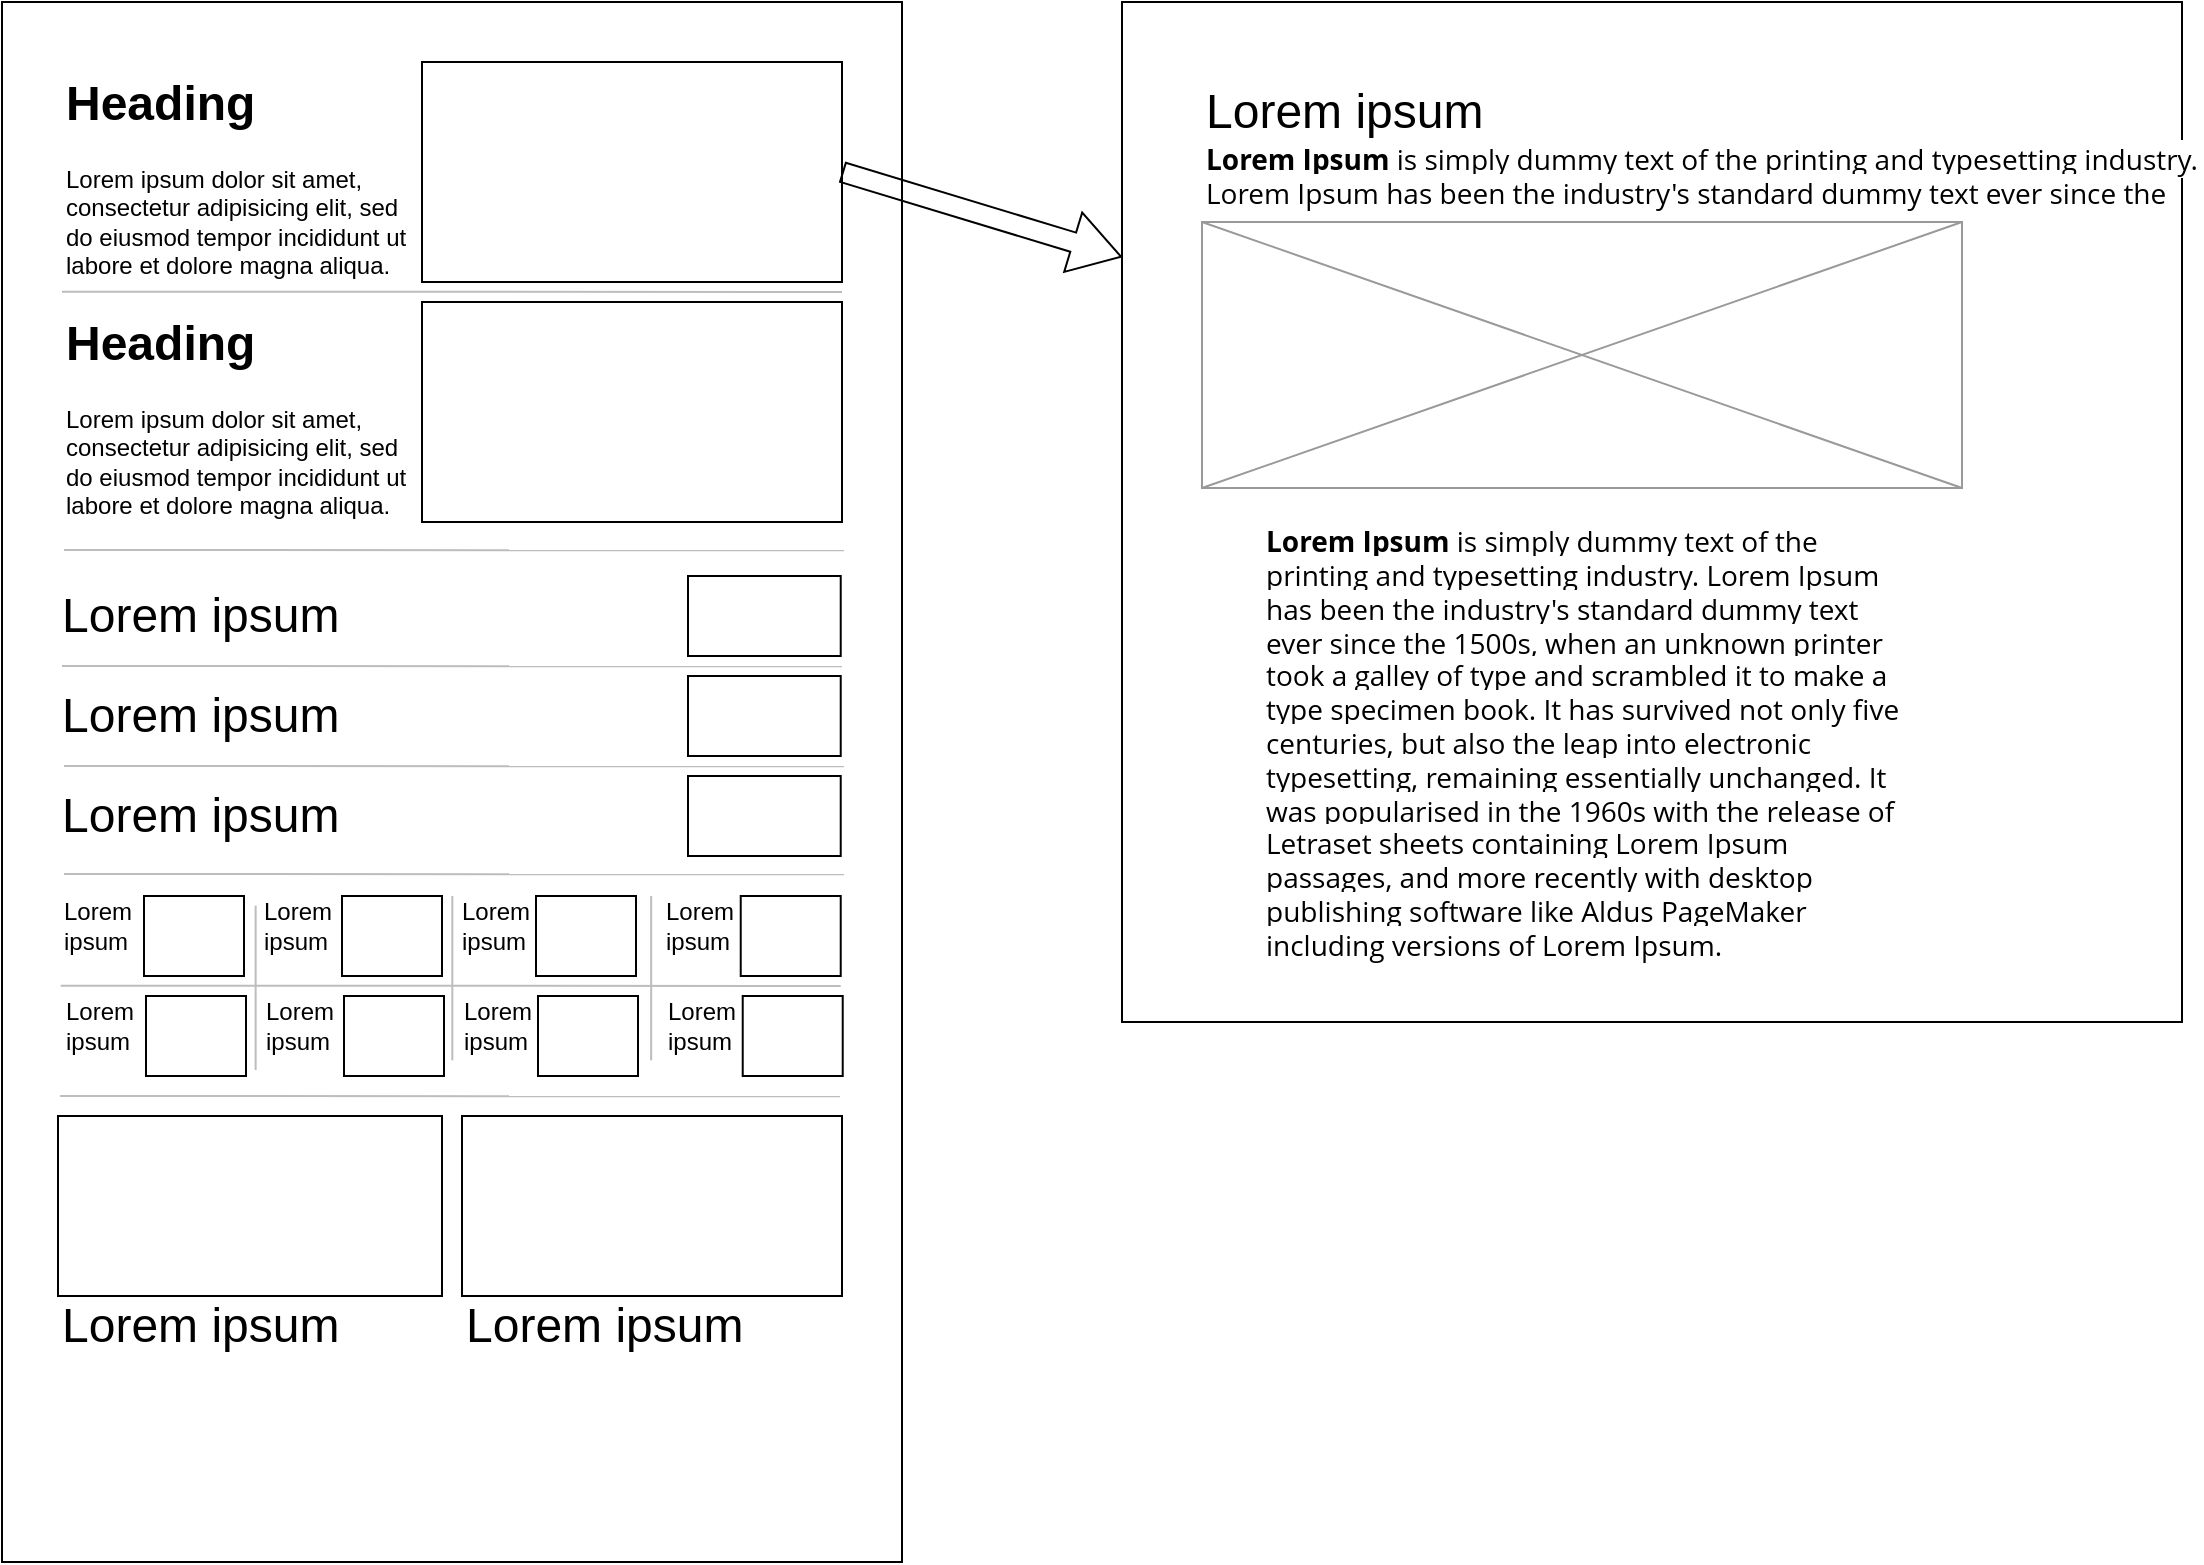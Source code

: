 <mxfile version="27.0.6">
  <diagram name="Sivu-1" id="R_JfShegx6467Z5t7qbP">
    <mxGraphModel dx="1246" dy="1345" grid="1" gridSize="10" guides="1" tooltips="1" connect="1" arrows="1" fold="1" page="0" pageScale="1" pageWidth="850" pageHeight="1100" math="0" shadow="0">
      <root>
        <mxCell id="0" />
        <mxCell id="1" parent="0" />
        <mxCell id="hAxypo4oCh0n1vUcBeg1-1" value="" style="rounded=0;whiteSpace=wrap;html=1;" vertex="1" parent="1">
          <mxGeometry y="-40" width="450" height="780" as="geometry" />
        </mxCell>
        <mxCell id="hAxypo4oCh0n1vUcBeg1-2" value="&lt;h1 style=&quot;margin-top: 0px;&quot;&gt;Heading&lt;/h1&gt;&lt;p&gt;Lorem ipsum dolor sit amet, consectetur adipisicing elit, sed do eiusmod tempor incididunt ut labore et dolore magna aliqua.&lt;/p&gt;" style="text;html=1;whiteSpace=wrap;overflow=hidden;rounded=0;" vertex="1" parent="1">
          <mxGeometry x="30" y="-10" width="180" height="120" as="geometry" />
        </mxCell>
        <mxCell id="hAxypo4oCh0n1vUcBeg1-3" value="" style="rounded=0;whiteSpace=wrap;html=1;" vertex="1" parent="1">
          <mxGeometry x="210" y="-10" width="210" height="110" as="geometry" />
        </mxCell>
        <mxCell id="hAxypo4oCh0n1vUcBeg1-4" value="" style="rounded=0;whiteSpace=wrap;html=1;" vertex="1" parent="1">
          <mxGeometry x="343" y="247" width="76.36" height="40" as="geometry" />
        </mxCell>
        <mxCell id="hAxypo4oCh0n1vUcBeg1-5" value="" style="rounded=0;whiteSpace=wrap;html=1;" vertex="1" parent="1">
          <mxGeometry x="343" y="297" width="76.36" height="40" as="geometry" />
        </mxCell>
        <mxCell id="hAxypo4oCh0n1vUcBeg1-6" value="" style="rounded=0;whiteSpace=wrap;html=1;" vertex="1" parent="1">
          <mxGeometry x="343" y="347" width="76.36" height="40" as="geometry" />
        </mxCell>
        <mxCell id="hAxypo4oCh0n1vUcBeg1-7" value="" style="rounded=0;whiteSpace=wrap;html=1;" vertex="1" parent="1">
          <mxGeometry x="71" y="407" width="50" height="40" as="geometry" />
        </mxCell>
        <mxCell id="hAxypo4oCh0n1vUcBeg1-8" value="" style="rounded=0;whiteSpace=wrap;html=1;" vertex="1" parent="1">
          <mxGeometry x="170" y="407" width="50" height="40" as="geometry" />
        </mxCell>
        <mxCell id="hAxypo4oCh0n1vUcBeg1-9" value="" style="rounded=0;whiteSpace=wrap;html=1;" vertex="1" parent="1">
          <mxGeometry x="267" y="407" width="50" height="40" as="geometry" />
        </mxCell>
        <mxCell id="hAxypo4oCh0n1vUcBeg1-10" value="" style="rounded=0;whiteSpace=wrap;html=1;" vertex="1" parent="1">
          <mxGeometry x="369.36" y="407" width="50" height="40" as="geometry" />
        </mxCell>
        <mxCell id="hAxypo4oCh0n1vUcBeg1-11" value="&lt;font style=&quot;font-size: 24px;&quot;&gt;Lorem ipsum&lt;/font&gt;" style="text;html=1;align=left;verticalAlign=middle;whiteSpace=wrap;rounded=0;" vertex="1" parent="1">
          <mxGeometry x="28" y="252" width="220" height="30" as="geometry" />
        </mxCell>
        <mxCell id="hAxypo4oCh0n1vUcBeg1-12" value="&lt;font style=&quot;font-size: 24px;&quot;&gt;Lorem ipsum&lt;/font&gt;" style="text;html=1;align=left;verticalAlign=middle;whiteSpace=wrap;rounded=0;" vertex="1" parent="1">
          <mxGeometry x="28" y="302" width="220" height="30" as="geometry" />
        </mxCell>
        <mxCell id="hAxypo4oCh0n1vUcBeg1-13" value="&lt;font style=&quot;font-size: 24px;&quot;&gt;Lorem ipsum&lt;/font&gt;" style="text;html=1;align=left;verticalAlign=middle;whiteSpace=wrap;rounded=0;" vertex="1" parent="1">
          <mxGeometry x="28" y="352" width="220" height="30" as="geometry" />
        </mxCell>
        <mxCell id="hAxypo4oCh0n1vUcBeg1-14" value="&lt;font&gt;Lorem ipsum&lt;/font&gt;" style="text;html=1;align=left;verticalAlign=middle;whiteSpace=wrap;rounded=0;fontSize=12;" vertex="1" parent="1">
          <mxGeometry x="29" y="407" width="52" height="30" as="geometry" />
        </mxCell>
        <mxCell id="hAxypo4oCh0n1vUcBeg1-15" value="&lt;font&gt;Lorem ipsum&lt;/font&gt;" style="text;html=1;align=left;verticalAlign=middle;whiteSpace=wrap;rounded=0;fontSize=12;" vertex="1" parent="1">
          <mxGeometry x="129" y="407" width="42" height="30" as="geometry" />
        </mxCell>
        <mxCell id="hAxypo4oCh0n1vUcBeg1-16" value="&lt;font&gt;Lorem ipsum&lt;/font&gt;" style="text;html=1;align=left;verticalAlign=middle;whiteSpace=wrap;rounded=0;fontSize=12;" vertex="1" parent="1">
          <mxGeometry x="228" y="407" width="34" height="30" as="geometry" />
        </mxCell>
        <mxCell id="hAxypo4oCh0n1vUcBeg1-17" value="&lt;font&gt;Lorem ipsum&lt;/font&gt;" style="text;html=1;align=left;verticalAlign=middle;whiteSpace=wrap;rounded=0;fontSize=12;" vertex="1" parent="1">
          <mxGeometry x="330" y="407" width="34" height="30" as="geometry" />
        </mxCell>
        <mxCell id="hAxypo4oCh0n1vUcBeg1-28" value="" style="rounded=0;whiteSpace=wrap;html=1;" vertex="1" parent="1">
          <mxGeometry x="72" y="457" width="50" height="40" as="geometry" />
        </mxCell>
        <mxCell id="hAxypo4oCh0n1vUcBeg1-29" value="" style="rounded=0;whiteSpace=wrap;html=1;" vertex="1" parent="1">
          <mxGeometry x="171" y="457" width="50" height="40" as="geometry" />
        </mxCell>
        <mxCell id="hAxypo4oCh0n1vUcBeg1-30" value="" style="rounded=0;whiteSpace=wrap;html=1;" vertex="1" parent="1">
          <mxGeometry x="268" y="457" width="50" height="40" as="geometry" />
        </mxCell>
        <mxCell id="hAxypo4oCh0n1vUcBeg1-31" value="" style="rounded=0;whiteSpace=wrap;html=1;" vertex="1" parent="1">
          <mxGeometry x="370.36" y="457" width="50" height="40" as="geometry" />
        </mxCell>
        <mxCell id="hAxypo4oCh0n1vUcBeg1-32" value="&lt;font&gt;Lorem ipsum&lt;/font&gt;" style="text;html=1;align=left;verticalAlign=middle;whiteSpace=wrap;rounded=0;fontSize=12;" vertex="1" parent="1">
          <mxGeometry x="30" y="457" width="52" height="30" as="geometry" />
        </mxCell>
        <mxCell id="hAxypo4oCh0n1vUcBeg1-33" value="&lt;font&gt;Lorem ipsum&lt;/font&gt;" style="text;html=1;align=left;verticalAlign=middle;whiteSpace=wrap;rounded=0;fontSize=12;" vertex="1" parent="1">
          <mxGeometry x="130" y="457" width="42" height="30" as="geometry" />
        </mxCell>
        <mxCell id="hAxypo4oCh0n1vUcBeg1-34" value="&lt;font&gt;Lorem ipsum&lt;/font&gt;" style="text;html=1;align=left;verticalAlign=middle;whiteSpace=wrap;rounded=0;fontSize=12;" vertex="1" parent="1">
          <mxGeometry x="229" y="457" width="34" height="30" as="geometry" />
        </mxCell>
        <mxCell id="hAxypo4oCh0n1vUcBeg1-35" value="&lt;font&gt;Lorem ipsum&lt;/font&gt;" style="text;html=1;align=left;verticalAlign=middle;whiteSpace=wrap;rounded=0;fontSize=12;" vertex="1" parent="1">
          <mxGeometry x="331" y="457" width="34" height="30" as="geometry" />
        </mxCell>
        <mxCell id="hAxypo4oCh0n1vUcBeg1-37" value="" style="rounded=0;whiteSpace=wrap;html=1;" vertex="1" parent="1">
          <mxGeometry x="230" y="517" width="190" height="90" as="geometry" />
        </mxCell>
        <mxCell id="hAxypo4oCh0n1vUcBeg1-38" value="" style="rounded=0;whiteSpace=wrap;html=1;" vertex="1" parent="1">
          <mxGeometry x="28" y="517" width="192" height="90" as="geometry" />
        </mxCell>
        <mxCell id="hAxypo4oCh0n1vUcBeg1-39" value="&lt;font style=&quot;font-size: 24px;&quot;&gt;Lorem ipsum&lt;/font&gt;" style="text;html=1;align=left;verticalAlign=middle;whiteSpace=wrap;rounded=0;" vertex="1" parent="1">
          <mxGeometry x="28" y="607" width="182" height="30" as="geometry" />
        </mxCell>
        <mxCell id="hAxypo4oCh0n1vUcBeg1-40" value="&lt;font style=&quot;font-size: 24px;&quot;&gt;Lorem ipsum&lt;/font&gt;" style="text;html=1;align=left;verticalAlign=middle;whiteSpace=wrap;rounded=0;" vertex="1" parent="1">
          <mxGeometry x="230" y="607" width="182" height="30" as="geometry" />
        </mxCell>
        <mxCell id="hAxypo4oCh0n1vUcBeg1-41" value="&lt;h1 style=&quot;margin-top: 0px;&quot;&gt;Heading&lt;/h1&gt;&lt;p&gt;Lorem ipsum dolor sit amet, consectetur adipisicing elit, sed do eiusmod tempor incididunt ut labore et dolore magna aliqua.&lt;/p&gt;" style="text;html=1;whiteSpace=wrap;overflow=hidden;rounded=0;" vertex="1" parent="1">
          <mxGeometry x="30" y="110" width="180" height="120" as="geometry" />
        </mxCell>
        <mxCell id="hAxypo4oCh0n1vUcBeg1-42" value="" style="rounded=0;whiteSpace=wrap;html=1;" vertex="1" parent="1">
          <mxGeometry x="210" y="110" width="210" height="110" as="geometry" />
        </mxCell>
        <mxCell id="hAxypo4oCh0n1vUcBeg1-43" value="" style="endArrow=none;html=1;rounded=0;fontSize=12;startSize=8;endSize=8;curved=1;fontColor=#7F7F7F;strokeColor=#BDBDBD;" edge="1" parent="1">
          <mxGeometry width="50" height="50" relative="1" as="geometry">
            <mxPoint x="30" y="104.82" as="sourcePoint" />
            <mxPoint x="420" y="105" as="targetPoint" />
          </mxGeometry>
        </mxCell>
        <mxCell id="hAxypo4oCh0n1vUcBeg1-44" value="" style="endArrow=none;html=1;rounded=0;fontSize=12;startSize=8;endSize=8;curved=1;fontColor=#7F7F7F;strokeColor=#BDBDBD;" edge="1" parent="1">
          <mxGeometry width="50" height="50" relative="1" as="geometry">
            <mxPoint x="30" y="292" as="sourcePoint" />
            <mxPoint x="420" y="292.18" as="targetPoint" />
          </mxGeometry>
        </mxCell>
        <mxCell id="hAxypo4oCh0n1vUcBeg1-45" value="" style="endArrow=none;html=1;rounded=0;fontSize=12;startSize=8;endSize=8;curved=1;fontColor=#7F7F7F;strokeColor=#BDBDBD;" edge="1" parent="1">
          <mxGeometry width="50" height="50" relative="1" as="geometry">
            <mxPoint x="31" y="234" as="sourcePoint" />
            <mxPoint x="421" y="234.18" as="targetPoint" />
          </mxGeometry>
        </mxCell>
        <mxCell id="hAxypo4oCh0n1vUcBeg1-46" value="" style="endArrow=none;html=1;rounded=0;fontSize=12;startSize=8;endSize=8;curved=1;fontColor=#7F7F7F;strokeColor=#BDBDBD;" edge="1" parent="1">
          <mxGeometry width="50" height="50" relative="1" as="geometry">
            <mxPoint x="31" y="342" as="sourcePoint" />
            <mxPoint x="421" y="342.18" as="targetPoint" />
          </mxGeometry>
        </mxCell>
        <mxCell id="hAxypo4oCh0n1vUcBeg1-47" value="" style="endArrow=none;html=1;rounded=0;fontSize=12;startSize=8;endSize=8;curved=1;fontColor=#7F7F7F;strokeColor=#BDBDBD;" edge="1" parent="1">
          <mxGeometry width="50" height="50" relative="1" as="geometry">
            <mxPoint x="31" y="396" as="sourcePoint" />
            <mxPoint x="421" y="396.18" as="targetPoint" />
          </mxGeometry>
        </mxCell>
        <mxCell id="hAxypo4oCh0n1vUcBeg1-48" value="" style="endArrow=none;html=1;rounded=0;fontSize=12;startSize=8;endSize=8;curved=1;fontColor=#7F7F7F;strokeColor=#BDBDBD;" edge="1" parent="1">
          <mxGeometry width="50" height="50" relative="1" as="geometry">
            <mxPoint x="29.36" y="451.82" as="sourcePoint" />
            <mxPoint x="419.36" y="452.0" as="targetPoint" />
          </mxGeometry>
        </mxCell>
        <mxCell id="hAxypo4oCh0n1vUcBeg1-49" value="" style="endArrow=none;html=1;rounded=0;fontSize=12;startSize=8;endSize=8;curved=1;fontColor=#7F7F7F;strokeColor=#BDBDBD;" edge="1" parent="1">
          <mxGeometry width="50" height="50" relative="1" as="geometry">
            <mxPoint x="29" y="507" as="sourcePoint" />
            <mxPoint x="419" y="507.18" as="targetPoint" />
          </mxGeometry>
        </mxCell>
        <mxCell id="hAxypo4oCh0n1vUcBeg1-50" value="" style="endArrow=none;html=1;rounded=0;fontSize=12;startSize=8;endSize=8;curved=1;fontColor=#7F7F7F;strokeColor=#BDBDBD;" edge="1" parent="1">
          <mxGeometry width="50" height="50" relative="1" as="geometry">
            <mxPoint x="126.82" y="411.82" as="sourcePoint" />
            <mxPoint x="126.82" y="494.0" as="targetPoint" />
          </mxGeometry>
        </mxCell>
        <mxCell id="hAxypo4oCh0n1vUcBeg1-53" value="" style="endArrow=none;html=1;rounded=0;fontSize=12;startSize=8;endSize=8;curved=1;fontColor=#7F7F7F;strokeColor=#BDBDBD;" edge="1" parent="1">
          <mxGeometry width="50" height="50" relative="1" as="geometry">
            <mxPoint x="225.17" y="407" as="sourcePoint" />
            <mxPoint x="225.17" y="489.18" as="targetPoint" />
          </mxGeometry>
        </mxCell>
        <mxCell id="hAxypo4oCh0n1vUcBeg1-54" value="" style="endArrow=none;html=1;rounded=0;fontSize=12;startSize=8;endSize=8;curved=1;fontColor=#7F7F7F;strokeColor=#BDBDBD;" edge="1" parent="1">
          <mxGeometry width="50" height="50" relative="1" as="geometry">
            <mxPoint x="324.58" y="407" as="sourcePoint" />
            <mxPoint x="324.58" y="489.18" as="targetPoint" />
          </mxGeometry>
        </mxCell>
        <mxCell id="hAxypo4oCh0n1vUcBeg1-55" value="" style="rounded=0;whiteSpace=wrap;html=1;" vertex="1" parent="1">
          <mxGeometry x="560" y="-40" width="530" height="510" as="geometry" />
        </mxCell>
        <mxCell id="hAxypo4oCh0n1vUcBeg1-56" value="&lt;font style=&quot;font-size: 24px;&quot;&gt;Lorem ipsum&lt;/font&gt;" style="text;html=1;align=left;verticalAlign=middle;whiteSpace=wrap;rounded=0;" vertex="1" parent="1">
          <mxGeometry x="600" width="340" height="30" as="geometry" />
        </mxCell>
        <mxCell id="hAxypo4oCh0n1vUcBeg1-57" value="&#xa;&lt;strong style=&quot;margin: 0px; padding: 0px; color: rgb(0, 0, 0); font-family: &amp;quot;Open Sans&amp;quot;, Arial, sans-serif; font-size: 14px; font-style: normal; font-variant-ligatures: normal; font-variant-caps: normal; letter-spacing: normal; orphans: 2; text-indent: 0px; text-transform: none; widows: 2; word-spacing: 0px; -webkit-text-stroke-width: 0px; white-space: normal; background-color: rgb(255, 255, 255); text-decoration-thickness: initial; text-decoration-style: initial; text-decoration-color: initial;&quot;&gt;Lorem Ipsum&lt;/strong&gt;&lt;span style=&quot;color: rgb(0, 0, 0); font-family: &amp;quot;Open Sans&amp;quot;, Arial, sans-serif; font-size: 14px; font-style: normal; font-variant-ligatures: normal; font-variant-caps: normal; font-weight: 400; letter-spacing: normal; orphans: 2; text-indent: 0px; text-transform: none; widows: 2; word-spacing: 0px; -webkit-text-stroke-width: 0px; white-space: normal; background-color: rgb(255, 255, 255); text-decoration-thickness: initial; text-decoration-style: initial; text-decoration-color: initial; float: none; display: inline !important;&quot;&gt;&lt;span&gt;&amp;nbsp;&lt;/span&gt;is simply dummy text of the printing and typesetting industry. Lorem Ipsum has been the industry&#39;s standard dummy text ever since the 1500s, when an unknown printer took a galley of type and scrambled it to make a type specimen book. It has survived not only five centuries, but also the leap into electronic typesetting, remaining essentially unchanged. It was popularised in the 1960s with the release of Letraset sheets containing Lorem Ipsum passages, and more recently with desktop publishing software like Aldus PageMaker including versions of Lorem Ipsum.&lt;/span&gt;&#xa;&#xa;" style="text;html=1;align=left;verticalAlign=middle;whiteSpace=wrap;rounded=0;spacingLeft=30;spacingRight=30;" vertex="1" parent="1">
          <mxGeometry x="600" y="189" width="380" height="297" as="geometry" />
        </mxCell>
        <mxCell id="hAxypo4oCh0n1vUcBeg1-58" value="&lt;br&gt;&lt;strong style=&quot;margin: 0px; padding: 0px; color: rgb(0, 0, 0); font-family: &amp;quot;Open Sans&amp;quot;, Arial, sans-serif; font-size: 14px; font-style: normal; font-variant-ligatures: normal; font-variant-caps: normal; letter-spacing: normal; orphans: 2; text-indent: 0px; text-transform: none; widows: 2; word-spacing: 0px; -webkit-text-stroke-width: 0px; white-space: normal; background-color: rgb(255, 255, 255); text-decoration-thickness: initial; text-decoration-style: initial; text-decoration-color: initial;&quot;&gt;Lorem Ipsum&lt;/strong&gt;&lt;span style=&quot;color: rgb(0, 0, 0); font-family: &amp;quot;Open Sans&amp;quot;, Arial, sans-serif; font-size: 14px; font-style: normal; font-variant-ligatures: normal; font-variant-caps: normal; font-weight: 400; letter-spacing: normal; orphans: 2; text-indent: 0px; text-transform: none; widows: 2; word-spacing: 0px; -webkit-text-stroke-width: 0px; white-space: normal; background-color: rgb(255, 255, 255); text-decoration-thickness: initial; text-decoration-style: initial; text-decoration-color: initial; float: none; display: inline !important;&quot;&gt;&lt;span&gt;&amp;nbsp;&lt;/span&gt;is simply dummy text of the printing and typesetting industry. Lorem Ipsum has been the industry&#39;s standard dummy text ever since the&amp;nbsp;&lt;/span&gt;&lt;div&gt;&lt;br&gt;&lt;/div&gt;" style="text;html=1;align=left;verticalAlign=top;whiteSpace=wrap;rounded=0;" vertex="1" parent="1">
          <mxGeometry x="600" y="10" width="500" height="51" as="geometry" />
        </mxCell>
        <mxCell id="hAxypo4oCh0n1vUcBeg1-60" value="" style="verticalLabelPosition=bottom;shadow=0;dashed=0;align=center;html=1;verticalAlign=top;strokeWidth=1;shape=mxgraph.mockup.graphics.simpleIcon;strokeColor=#999999;" vertex="1" parent="1">
          <mxGeometry x="600" y="70" width="380" height="133" as="geometry" />
        </mxCell>
        <mxCell id="hAxypo4oCh0n1vUcBeg1-61" value="" style="shape=flexArrow;endArrow=classic;html=1;rounded=0;fontSize=12;startSize=8;endSize=8;curved=1;entryX=0;entryY=0.25;entryDx=0;entryDy=0;exitX=1;exitY=0.5;exitDx=0;exitDy=0;" edge="1" parent="1" source="hAxypo4oCh0n1vUcBeg1-3" target="hAxypo4oCh0n1vUcBeg1-55">
          <mxGeometry width="50" height="50" relative="1" as="geometry">
            <mxPoint x="390" y="30" as="sourcePoint" />
            <mxPoint x="440" y="-20" as="targetPoint" />
          </mxGeometry>
        </mxCell>
      </root>
    </mxGraphModel>
  </diagram>
</mxfile>
